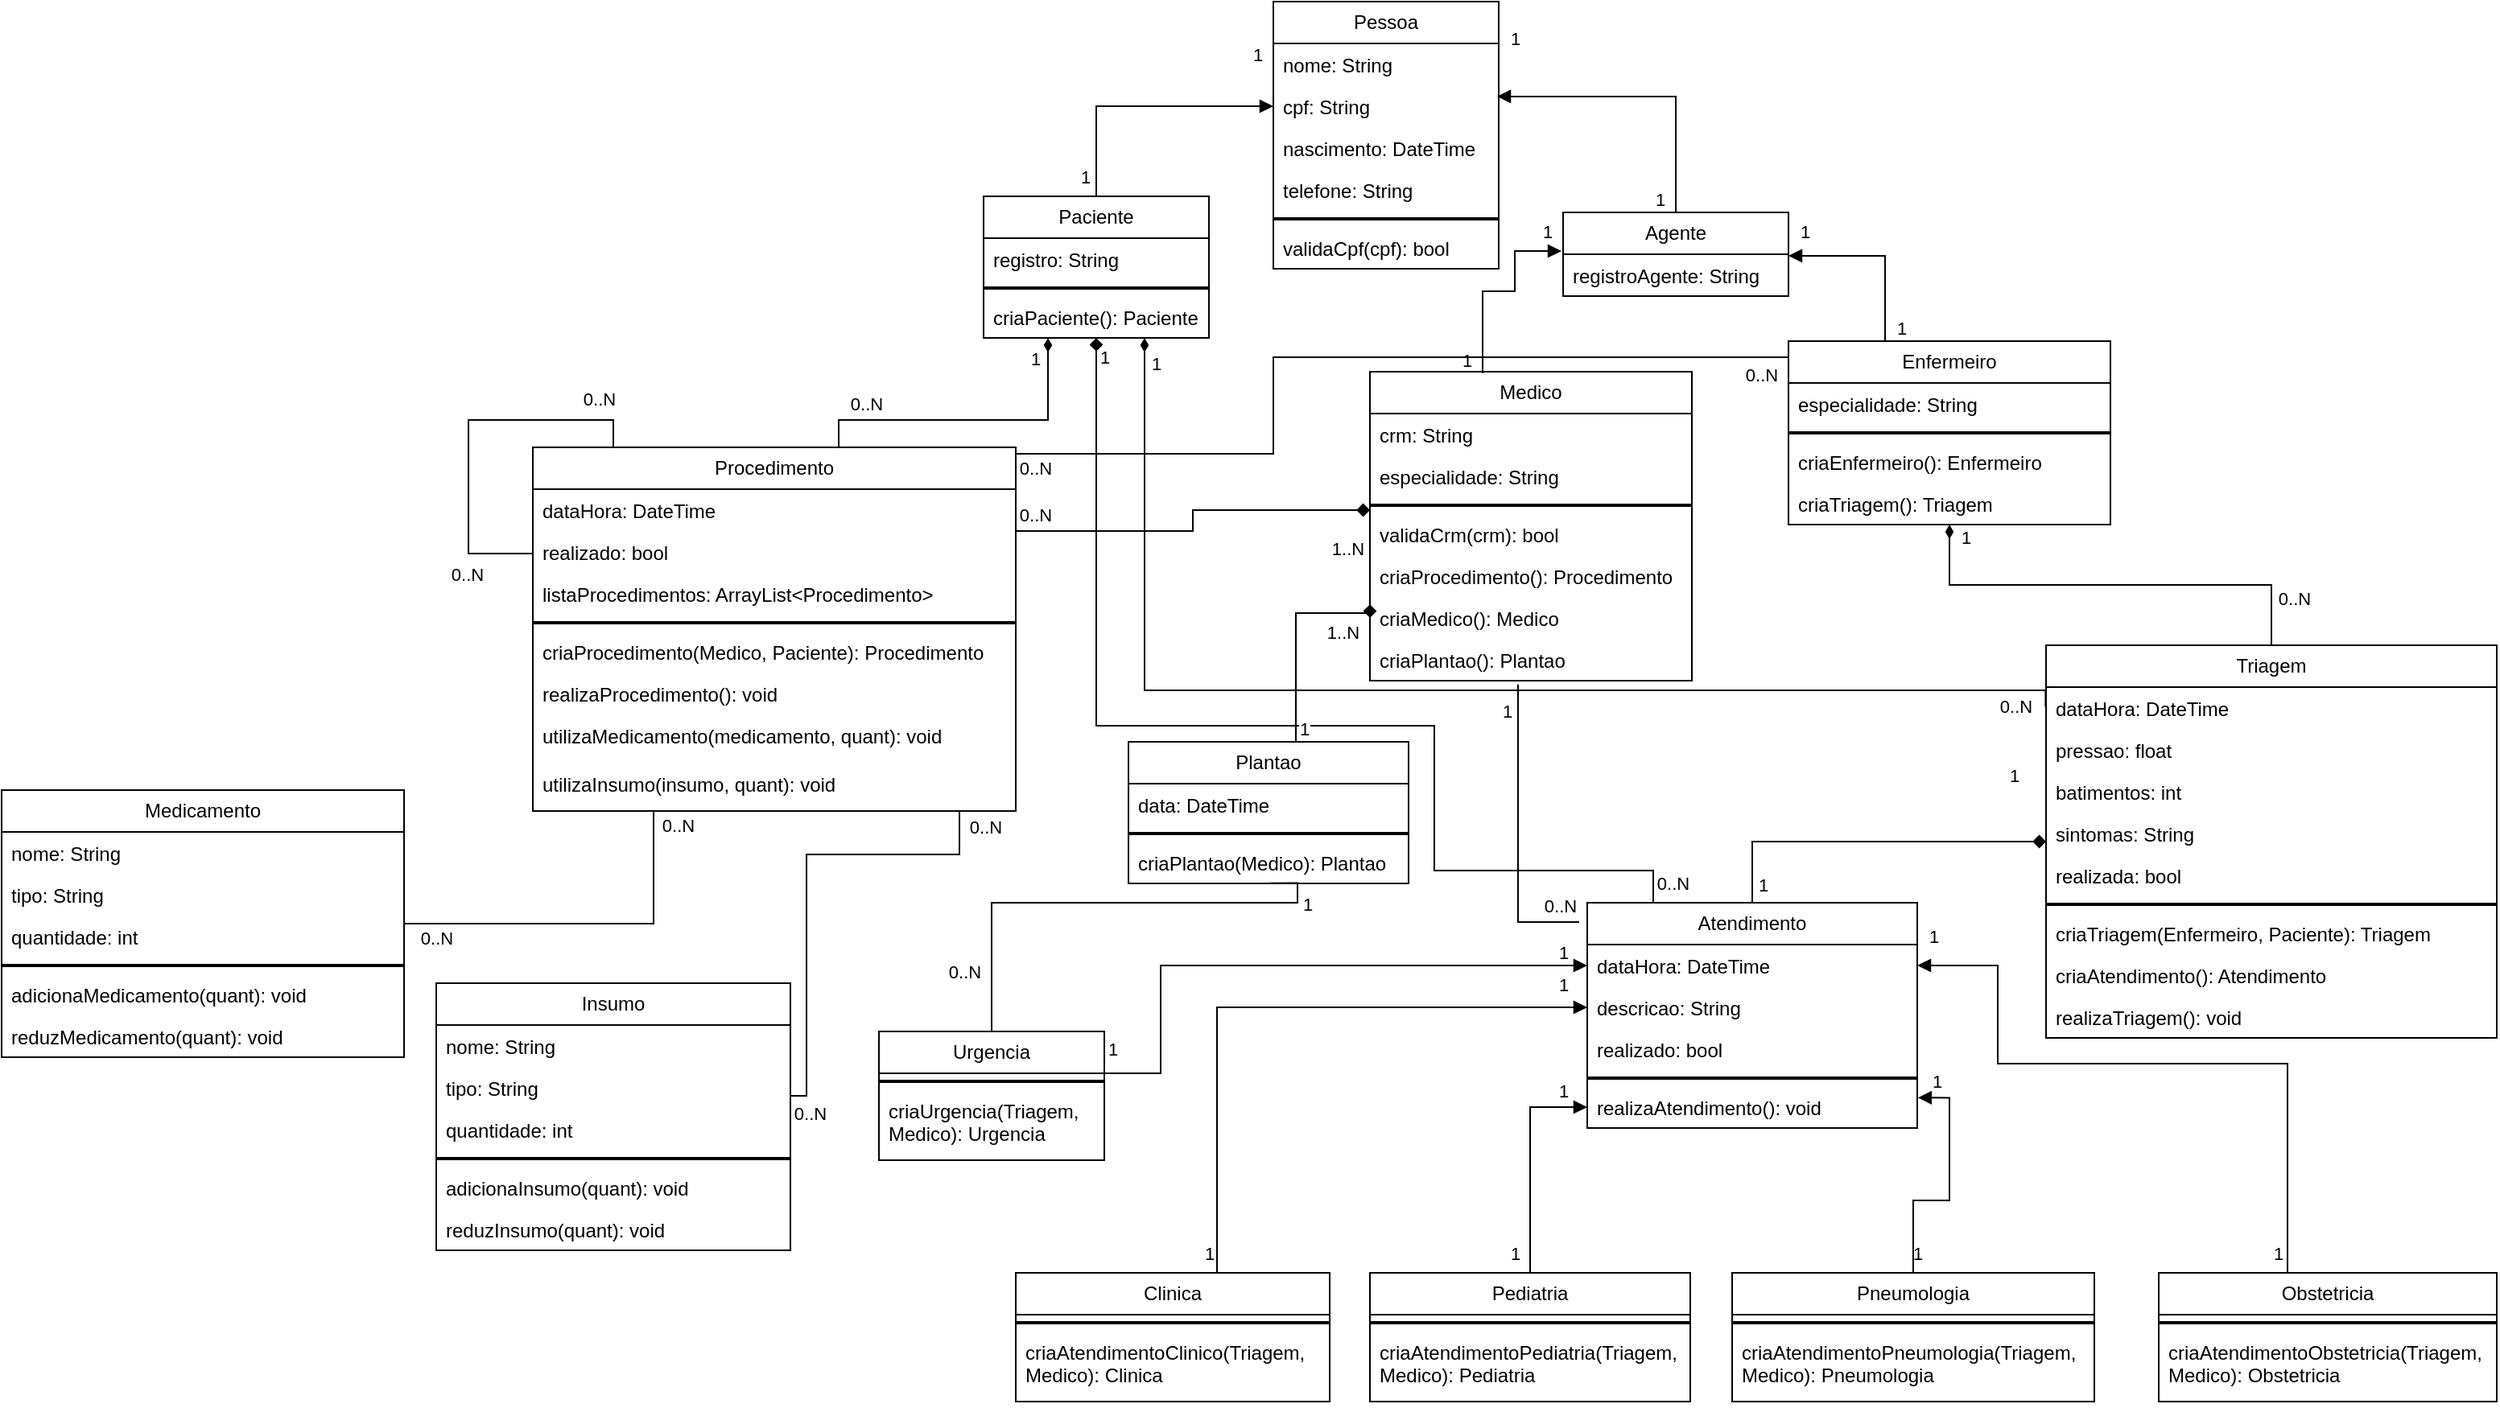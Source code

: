 <mxfile version="22.1.5" type="device">
  <diagram name="Página-1" id="hS_0z1tinAFuB5YAfMIu">
    <mxGraphModel dx="2416" dy="671" grid="1" gridSize="10" guides="1" tooltips="1" connect="1" arrows="1" fold="1" page="1" pageScale="1" pageWidth="1169" pageHeight="827" math="0" shadow="0">
      <root>
        <mxCell id="0" />
        <mxCell id="1" parent="0" />
        <mxCell id="gtrhGKm-1djSP4A0MfIi-1" value="Pessoa" style="swimlane;fontStyle=0;childLayout=stackLayout;horizontal=1;startSize=26;fillColor=none;horizontalStack=0;resizeParent=1;resizeParentMax=0;resizeLast=0;collapsible=1;marginBottom=0;whiteSpace=wrap;html=1;" parent="1" vertex="1">
          <mxGeometry x="330" y="50" width="140" height="166" as="geometry" />
        </mxCell>
        <mxCell id="gtrhGKm-1djSP4A0MfIi-5" value="nome: String" style="text;strokeColor=none;fillColor=none;align=left;verticalAlign=top;spacingLeft=4;spacingRight=4;overflow=hidden;rotatable=0;points=[[0,0.5],[1,0.5]];portConstraint=eastwest;whiteSpace=wrap;html=1;" parent="gtrhGKm-1djSP4A0MfIi-1" vertex="1">
          <mxGeometry y="26" width="140" height="26" as="geometry" />
        </mxCell>
        <mxCell id="gtrhGKm-1djSP4A0MfIi-14" value="cpf: String" style="text;strokeColor=none;fillColor=none;align=left;verticalAlign=top;spacingLeft=4;spacingRight=4;overflow=hidden;rotatable=0;points=[[0,0.5],[1,0.5]];portConstraint=eastwest;whiteSpace=wrap;html=1;" parent="gtrhGKm-1djSP4A0MfIi-1" vertex="1">
          <mxGeometry y="52" width="140" height="26" as="geometry" />
        </mxCell>
        <mxCell id="gtrhGKm-1djSP4A0MfIi-15" value="nascimento: DateTime" style="text;strokeColor=none;fillColor=none;align=left;verticalAlign=top;spacingLeft=4;spacingRight=4;overflow=hidden;rotatable=0;points=[[0,0.5],[1,0.5]];portConstraint=eastwest;whiteSpace=wrap;html=1;" parent="gtrhGKm-1djSP4A0MfIi-1" vertex="1">
          <mxGeometry y="78" width="140" height="26" as="geometry" />
        </mxCell>
        <mxCell id="gtrhGKm-1djSP4A0MfIi-57" value="telefone: String" style="text;strokeColor=none;fillColor=none;align=left;verticalAlign=top;spacingLeft=4;spacingRight=4;overflow=hidden;rotatable=0;points=[[0,0.5],[1,0.5]];portConstraint=eastwest;whiteSpace=wrap;html=1;" parent="gtrhGKm-1djSP4A0MfIi-1" vertex="1">
          <mxGeometry y="104" width="140" height="26" as="geometry" />
        </mxCell>
        <mxCell id="-TfoNTW2sytVweaHi2SF-37" value="" style="line;strokeWidth=2;html=1;" vertex="1" parent="gtrhGKm-1djSP4A0MfIi-1">
          <mxGeometry y="130" width="140" height="10" as="geometry" />
        </mxCell>
        <mxCell id="-TfoNTW2sytVweaHi2SF-29" value="validaCpf(cpf): bool" style="text;strokeColor=none;fillColor=none;align=left;verticalAlign=top;spacingLeft=4;spacingRight=4;overflow=hidden;rotatable=0;points=[[0,0.5],[1,0.5]];portConstraint=eastwest;whiteSpace=wrap;html=1;" vertex="1" parent="gtrhGKm-1djSP4A0MfIi-1">
          <mxGeometry y="140" width="140" height="26" as="geometry" />
        </mxCell>
        <mxCell id="gtrhGKm-1djSP4A0MfIi-16" value="Procedimento" style="swimlane;fontStyle=0;childLayout=stackLayout;horizontal=1;startSize=26;fillColor=none;horizontalStack=0;resizeParent=1;resizeParentMax=0;resizeLast=0;collapsible=1;marginBottom=0;whiteSpace=wrap;html=1;" parent="1" vertex="1">
          <mxGeometry x="-130" y="327" width="300" height="226" as="geometry" />
        </mxCell>
        <mxCell id="gtrhGKm-1djSP4A0MfIi-80" value="dataHora: DateTime" style="text;strokeColor=none;fillColor=none;align=left;verticalAlign=top;spacingLeft=4;spacingRight=4;overflow=hidden;rotatable=0;points=[[0,0.5],[1,0.5]];portConstraint=eastwest;whiteSpace=wrap;html=1;" parent="gtrhGKm-1djSP4A0MfIi-16" vertex="1">
          <mxGeometry y="26" width="300" height="26" as="geometry" />
        </mxCell>
        <mxCell id="gtrhGKm-1djSP4A0MfIi-81" value="realizado: bool" style="text;strokeColor=none;fillColor=none;align=left;verticalAlign=top;spacingLeft=4;spacingRight=4;overflow=hidden;rotatable=0;points=[[0,0.5],[1,0.5]];portConstraint=eastwest;whiteSpace=wrap;html=1;" parent="gtrhGKm-1djSP4A0MfIi-16" vertex="1">
          <mxGeometry y="52" width="300" height="26" as="geometry" />
        </mxCell>
        <mxCell id="-TfoNTW2sytVweaHi2SF-4" value="listaProcedimentos: ArrayList&amp;lt;Procedimento&amp;gt;" style="text;strokeColor=none;fillColor=none;align=left;verticalAlign=top;spacingLeft=4;spacingRight=4;overflow=hidden;rotatable=0;points=[[0,0.5],[1,0.5]];portConstraint=eastwest;whiteSpace=wrap;html=1;" vertex="1" parent="gtrhGKm-1djSP4A0MfIi-16">
          <mxGeometry y="78" width="300" height="26" as="geometry" />
        </mxCell>
        <mxCell id="gtrhGKm-1djSP4A0MfIi-120" value="" style="line;strokeWidth=2;html=1;" parent="gtrhGKm-1djSP4A0MfIi-16" vertex="1">
          <mxGeometry y="104" width="300" height="10" as="geometry" />
        </mxCell>
        <mxCell id="gtrhGKm-1djSP4A0MfIi-121" value="criaProcedimento(Medico, Paciente): Procedimento" style="text;strokeColor=none;fillColor=none;align=left;verticalAlign=top;spacingLeft=4;spacingRight=4;overflow=hidden;rotatable=0;points=[[0,0.5],[1,0.5]];portConstraint=eastwest;whiteSpace=wrap;html=1;" parent="gtrhGKm-1djSP4A0MfIi-16" vertex="1">
          <mxGeometry y="114" width="300" height="26" as="geometry" />
        </mxCell>
        <mxCell id="gtrhGKm-1djSP4A0MfIi-117" value="realizaProcedimento(): void" style="text;strokeColor=none;fillColor=none;align=left;verticalAlign=top;spacingLeft=4;spacingRight=4;overflow=hidden;rotatable=0;points=[[0,0.5],[1,0.5]];portConstraint=eastwest;whiteSpace=wrap;html=1;" parent="gtrhGKm-1djSP4A0MfIi-16" vertex="1">
          <mxGeometry y="140" width="300" height="26" as="geometry" />
        </mxCell>
        <mxCell id="gtrhGKm-1djSP4A0MfIi-128" value="utilizaMedicamento(medicamento, quant): void" style="text;strokeColor=none;fillColor=none;align=left;verticalAlign=top;spacingLeft=4;spacingRight=4;overflow=hidden;rotatable=0;points=[[0,0.5],[1,0.5]];portConstraint=eastwest;whiteSpace=wrap;html=1;" parent="gtrhGKm-1djSP4A0MfIi-16" vertex="1">
          <mxGeometry y="166" width="300" height="30" as="geometry" />
        </mxCell>
        <mxCell id="gtrhGKm-1djSP4A0MfIi-131" value="utilizaInsumo(insumo, quant): void" style="text;strokeColor=none;fillColor=none;align=left;verticalAlign=top;spacingLeft=4;spacingRight=4;overflow=hidden;rotatable=0;points=[[0,0.5],[1,0.5]];portConstraint=eastwest;whiteSpace=wrap;html=1;" parent="gtrhGKm-1djSP4A0MfIi-16" vertex="1">
          <mxGeometry y="196" width="300" height="30" as="geometry" />
        </mxCell>
        <mxCell id="gtrhGKm-1djSP4A0MfIi-38" value="Plantao" style="swimlane;fontStyle=0;childLayout=stackLayout;horizontal=1;startSize=26;fillColor=none;horizontalStack=0;resizeParent=1;resizeParentMax=0;resizeLast=0;collapsible=1;marginBottom=0;whiteSpace=wrap;html=1;" parent="1" vertex="1">
          <mxGeometry x="240" y="510" width="174" height="88" as="geometry" />
        </mxCell>
        <mxCell id="gtrhGKm-1djSP4A0MfIi-40" value="data: DateTime" style="text;strokeColor=none;fillColor=none;align=left;verticalAlign=top;spacingLeft=4;spacingRight=4;overflow=hidden;rotatable=0;points=[[0,0.5],[1,0.5]];portConstraint=eastwest;whiteSpace=wrap;html=1;" parent="gtrhGKm-1djSP4A0MfIi-38" vertex="1">
          <mxGeometry y="26" width="174" height="26" as="geometry" />
        </mxCell>
        <mxCell id="gtrhGKm-1djSP4A0MfIi-101" value="" style="line;strokeWidth=2;html=1;" parent="gtrhGKm-1djSP4A0MfIi-38" vertex="1">
          <mxGeometry y="52" width="174" height="10" as="geometry" />
        </mxCell>
        <mxCell id="gtrhGKm-1djSP4A0MfIi-102" value="criaPlantao(Medico): Plantao" style="text;strokeColor=none;fillColor=none;align=left;verticalAlign=top;spacingLeft=4;spacingRight=4;overflow=hidden;rotatable=0;points=[[0,0.5],[1,0.5]];portConstraint=eastwest;whiteSpace=wrap;html=1;" parent="gtrhGKm-1djSP4A0MfIi-38" vertex="1">
          <mxGeometry y="62" width="174" height="26" as="geometry" />
        </mxCell>
        <mxCell id="gtrhGKm-1djSP4A0MfIi-53" style="edgeStyle=orthogonalEdgeStyle;rounded=0;orthogonalLoop=1;jettySize=auto;html=1;entryX=0.25;entryY=1;entryDx=0;entryDy=0;endArrow=none;endFill=0;" parent="1" source="gtrhGKm-1djSP4A0MfIi-20" target="gtrhGKm-1djSP4A0MfIi-16" edge="1">
          <mxGeometry relative="1" as="geometry" />
        </mxCell>
        <mxCell id="gtrhGKm-1djSP4A0MfIi-20" value="Medicamento" style="swimlane;fontStyle=0;childLayout=stackLayout;horizontal=1;startSize=26;fillColor=none;horizontalStack=0;resizeParent=1;resizeParentMax=0;resizeLast=0;collapsible=1;marginBottom=0;whiteSpace=wrap;html=1;" parent="1" vertex="1">
          <mxGeometry x="-460" y="540" width="250" height="166" as="geometry" />
        </mxCell>
        <mxCell id="gtrhGKm-1djSP4A0MfIi-64" value="nome: String" style="text;strokeColor=none;fillColor=none;align=left;verticalAlign=top;spacingLeft=4;spacingRight=4;overflow=hidden;rotatable=0;points=[[0,0.5],[1,0.5]];portConstraint=eastwest;whiteSpace=wrap;html=1;" parent="gtrhGKm-1djSP4A0MfIi-20" vertex="1">
          <mxGeometry y="26" width="250" height="26" as="geometry" />
        </mxCell>
        <mxCell id="gtrhGKm-1djSP4A0MfIi-142" value="tipo: String" style="text;strokeColor=none;fillColor=none;align=left;verticalAlign=top;spacingLeft=4;spacingRight=4;overflow=hidden;rotatable=0;points=[[0,0.5],[1,0.5]];portConstraint=eastwest;whiteSpace=wrap;html=1;" parent="gtrhGKm-1djSP4A0MfIi-20" vertex="1">
          <mxGeometry y="52" width="250" height="26" as="geometry" />
        </mxCell>
        <mxCell id="gtrhGKm-1djSP4A0MfIi-94" value="quantidade: int" style="text;strokeColor=none;fillColor=none;align=left;verticalAlign=top;spacingLeft=4;spacingRight=4;overflow=hidden;rotatable=0;points=[[0,0.5],[1,0.5]];portConstraint=eastwest;whiteSpace=wrap;html=1;" parent="gtrhGKm-1djSP4A0MfIi-20" vertex="1">
          <mxGeometry y="78" width="250" height="26" as="geometry" />
        </mxCell>
        <mxCell id="gtrhGKm-1djSP4A0MfIi-114" value="" style="line;strokeWidth=2;html=1;" parent="gtrhGKm-1djSP4A0MfIi-20" vertex="1">
          <mxGeometry y="104" width="250" height="10" as="geometry" />
        </mxCell>
        <mxCell id="gtrhGKm-1djSP4A0MfIi-110" value="adicionaMedicamento(quant): void" style="text;strokeColor=none;fillColor=none;align=left;verticalAlign=top;spacingLeft=4;spacingRight=4;overflow=hidden;rotatable=0;points=[[0,0.5],[1,0.5]];portConstraint=eastwest;whiteSpace=wrap;html=1;" parent="gtrhGKm-1djSP4A0MfIi-20" vertex="1">
          <mxGeometry y="114" width="250" height="26" as="geometry" />
        </mxCell>
        <mxCell id="gtrhGKm-1djSP4A0MfIi-111" value="reduzMedicamento(quant): void" style="text;strokeColor=none;fillColor=none;align=left;verticalAlign=top;spacingLeft=4;spacingRight=4;overflow=hidden;rotatable=0;points=[[0,0.5],[1,0.5]];portConstraint=eastwest;whiteSpace=wrap;html=1;" parent="gtrhGKm-1djSP4A0MfIi-20" vertex="1">
          <mxGeometry y="140" width="250" height="26" as="geometry" />
        </mxCell>
        <mxCell id="gtrhGKm-1djSP4A0MfIi-48" style="edgeStyle=orthogonalEdgeStyle;rounded=0;orthogonalLoop=1;jettySize=auto;html=1;entryX=0.75;entryY=1;entryDx=0;entryDy=0;endArrow=none;endFill=0;" parent="1" source="gtrhGKm-1djSP4A0MfIi-21" target="gtrhGKm-1djSP4A0MfIi-16" edge="1">
          <mxGeometry relative="1" as="geometry">
            <Array as="points">
              <mxPoint x="40" y="730" />
              <mxPoint x="40" y="580" />
              <mxPoint x="135" y="580" />
            </Array>
          </mxGeometry>
        </mxCell>
        <mxCell id="gtrhGKm-1djSP4A0MfIi-21" value="Insumo" style="swimlane;fontStyle=0;childLayout=stackLayout;horizontal=1;startSize=26;fillColor=none;horizontalStack=0;resizeParent=1;resizeParentMax=0;resizeLast=0;collapsible=1;marginBottom=0;whiteSpace=wrap;html=1;" parent="1" vertex="1">
          <mxGeometry x="-190" y="660" width="220" height="166" as="geometry" />
        </mxCell>
        <mxCell id="gtrhGKm-1djSP4A0MfIi-65" value="nome: String" style="text;strokeColor=none;fillColor=none;align=left;verticalAlign=top;spacingLeft=4;spacingRight=4;overflow=hidden;rotatable=0;points=[[0,0.5],[1,0.5]];portConstraint=eastwest;whiteSpace=wrap;html=1;" parent="gtrhGKm-1djSP4A0MfIi-21" vertex="1">
          <mxGeometry y="26" width="220" height="26" as="geometry" />
        </mxCell>
        <mxCell id="gtrhGKm-1djSP4A0MfIi-143" value="tipo: String" style="text;strokeColor=none;fillColor=none;align=left;verticalAlign=top;spacingLeft=4;spacingRight=4;overflow=hidden;rotatable=0;points=[[0,0.5],[1,0.5]];portConstraint=eastwest;whiteSpace=wrap;html=1;" parent="gtrhGKm-1djSP4A0MfIi-21" vertex="1">
          <mxGeometry y="52" width="220" height="26" as="geometry" />
        </mxCell>
        <mxCell id="gtrhGKm-1djSP4A0MfIi-95" value="quantidade: int" style="text;strokeColor=none;fillColor=none;align=left;verticalAlign=top;spacingLeft=4;spacingRight=4;overflow=hidden;rotatable=0;points=[[0,0.5],[1,0.5]];portConstraint=eastwest;whiteSpace=wrap;html=1;" parent="gtrhGKm-1djSP4A0MfIi-21" vertex="1">
          <mxGeometry y="78" width="220" height="26" as="geometry" />
        </mxCell>
        <mxCell id="gtrhGKm-1djSP4A0MfIi-115" value="" style="line;strokeWidth=2;html=1;" parent="gtrhGKm-1djSP4A0MfIi-21" vertex="1">
          <mxGeometry y="104" width="220" height="10" as="geometry" />
        </mxCell>
        <mxCell id="gtrhGKm-1djSP4A0MfIi-112" value="adicionaInsumo(quant): void" style="text;strokeColor=none;fillColor=none;align=left;verticalAlign=top;spacingLeft=4;spacingRight=4;overflow=hidden;rotatable=0;points=[[0,0.5],[1,0.5]];portConstraint=eastwest;whiteSpace=wrap;html=1;" parent="gtrhGKm-1djSP4A0MfIi-21" vertex="1">
          <mxGeometry y="114" width="220" height="26" as="geometry" />
        </mxCell>
        <mxCell id="gtrhGKm-1djSP4A0MfIi-113" value="reduzInsumo(quant): void" style="text;strokeColor=none;fillColor=none;align=left;verticalAlign=top;spacingLeft=4;spacingRight=4;overflow=hidden;rotatable=0;points=[[0,0.5],[1,0.5]];portConstraint=eastwest;whiteSpace=wrap;html=1;" parent="gtrhGKm-1djSP4A0MfIi-21" vertex="1">
          <mxGeometry y="140" width="220" height="26" as="geometry" />
        </mxCell>
        <mxCell id="gtrhGKm-1djSP4A0MfIi-49" style="edgeStyle=orthogonalEdgeStyle;rounded=0;orthogonalLoop=1;jettySize=auto;html=1;entryX=0;entryY=0.5;entryDx=0;entryDy=0;endArrow=block;endFill=1;" parent="1" source="gtrhGKm-1djSP4A0MfIi-36" target="gtrhGKm-1djSP4A0MfIi-55" edge="1">
          <mxGeometry relative="1" as="geometry">
            <Array as="points">
              <mxPoint x="260" y="716" />
              <mxPoint x="260" y="649" />
            </Array>
          </mxGeometry>
        </mxCell>
        <mxCell id="gtrhGKm-1djSP4A0MfIi-36" value="Urgencia" style="swimlane;fontStyle=0;childLayout=stackLayout;horizontal=1;startSize=26;fillColor=none;horizontalStack=0;resizeParent=1;resizeParentMax=0;resizeLast=0;collapsible=1;marginBottom=0;whiteSpace=wrap;html=1;" parent="1" vertex="1">
          <mxGeometry x="85" y="690" width="140" height="80" as="geometry" />
        </mxCell>
        <mxCell id="-TfoNTW2sytVweaHi2SF-34" value="" style="line;strokeWidth=2;html=1;" vertex="1" parent="gtrhGKm-1djSP4A0MfIi-36">
          <mxGeometry y="26" width="140" height="10" as="geometry" />
        </mxCell>
        <mxCell id="gtrhGKm-1djSP4A0MfIi-109" value="criaUrgencia(Triagem, Medico): Urgencia" style="text;strokeColor=none;fillColor=none;align=left;verticalAlign=top;spacingLeft=4;spacingRight=4;overflow=hidden;rotatable=0;points=[[0,0.5],[1,0.5]];portConstraint=eastwest;whiteSpace=wrap;html=1;" parent="gtrhGKm-1djSP4A0MfIi-36" vertex="1">
          <mxGeometry y="36" width="140" height="44" as="geometry" />
        </mxCell>
        <mxCell id="gtrhGKm-1djSP4A0MfIi-37" style="edgeStyle=orthogonalEdgeStyle;rounded=0;orthogonalLoop=1;jettySize=auto;html=1;entryX=0.5;entryY=0;entryDx=0;entryDy=0;endArrow=none;endFill=0;startArrow=diamond;startFill=1;" parent="1" source="gtrhGKm-1djSP4A0MfIi-22" target="gtrhGKm-1djSP4A0MfIi-23" edge="1">
          <mxGeometry relative="1" as="geometry" />
        </mxCell>
        <mxCell id="gtrhGKm-1djSP4A0MfIi-22" value="Triagem" style="swimlane;fontStyle=0;childLayout=stackLayout;horizontal=1;startSize=26;fillColor=none;horizontalStack=0;resizeParent=1;resizeParentMax=0;resizeLast=0;collapsible=1;marginBottom=0;whiteSpace=wrap;html=1;" parent="1" vertex="1">
          <mxGeometry x="810" y="450" width="280" height="244" as="geometry" />
        </mxCell>
        <mxCell id="gtrhGKm-1djSP4A0MfIi-83" value="dataHora: DateTime" style="text;strokeColor=none;fillColor=none;align=left;verticalAlign=top;spacingLeft=4;spacingRight=4;overflow=hidden;rotatable=0;points=[[0,0.5],[1,0.5]];portConstraint=eastwest;whiteSpace=wrap;html=1;" parent="gtrhGKm-1djSP4A0MfIi-22" vertex="1">
          <mxGeometry y="26" width="280" height="26" as="geometry" />
        </mxCell>
        <mxCell id="-TfoNTW2sytVweaHi2SF-5" value="pressao: float" style="text;strokeColor=none;fillColor=none;align=left;verticalAlign=top;spacingLeft=4;spacingRight=4;overflow=hidden;rotatable=0;points=[[0,0.5],[1,0.5]];portConstraint=eastwest;whiteSpace=wrap;html=1;" vertex="1" parent="gtrhGKm-1djSP4A0MfIi-22">
          <mxGeometry y="52" width="280" height="26" as="geometry" />
        </mxCell>
        <mxCell id="-TfoNTW2sytVweaHi2SF-6" value="batimentos: int" style="text;strokeColor=none;fillColor=none;align=left;verticalAlign=top;spacingLeft=4;spacingRight=4;overflow=hidden;rotatable=0;points=[[0,0.5],[1,0.5]];portConstraint=eastwest;whiteSpace=wrap;html=1;" vertex="1" parent="gtrhGKm-1djSP4A0MfIi-22">
          <mxGeometry y="78" width="280" height="26" as="geometry" />
        </mxCell>
        <mxCell id="-TfoNTW2sytVweaHi2SF-7" value="sintomas: String" style="text;strokeColor=none;fillColor=none;align=left;verticalAlign=top;spacingLeft=4;spacingRight=4;overflow=hidden;rotatable=0;points=[[0,0.5],[1,0.5]];portConstraint=eastwest;whiteSpace=wrap;html=1;" vertex="1" parent="gtrhGKm-1djSP4A0MfIi-22">
          <mxGeometry y="104" width="280" height="26" as="geometry" />
        </mxCell>
        <mxCell id="-TfoNTW2sytVweaHi2SF-30" value="realizada: bool" style="text;strokeColor=none;fillColor=none;align=left;verticalAlign=top;spacingLeft=4;spacingRight=4;overflow=hidden;rotatable=0;points=[[0,0.5],[1,0.5]];portConstraint=eastwest;whiteSpace=wrap;html=1;" vertex="1" parent="gtrhGKm-1djSP4A0MfIi-22">
          <mxGeometry y="130" width="280" height="26" as="geometry" />
        </mxCell>
        <mxCell id="gtrhGKm-1djSP4A0MfIi-90" value="" style="line;strokeWidth=2;html=1;" parent="gtrhGKm-1djSP4A0MfIi-22" vertex="1">
          <mxGeometry y="156" width="280" height="10" as="geometry" />
        </mxCell>
        <mxCell id="gtrhGKm-1djSP4A0MfIi-87" value="criaTriagem(Enfermeiro, Paciente): Triagem" style="text;strokeColor=none;fillColor=none;align=left;verticalAlign=top;spacingLeft=4;spacingRight=4;overflow=hidden;rotatable=0;points=[[0,0.5],[1,0.5]];portConstraint=eastwest;whiteSpace=wrap;html=1;" parent="gtrhGKm-1djSP4A0MfIi-22" vertex="1">
          <mxGeometry y="166" width="280" height="26" as="geometry" />
        </mxCell>
        <mxCell id="gtrhGKm-1djSP4A0MfIi-104" value="criaAtendimento(): Atendimento" style="text;strokeColor=none;fillColor=none;align=left;verticalAlign=top;spacingLeft=4;spacingRight=4;overflow=hidden;rotatable=0;points=[[0,0.5],[1,0.5]];portConstraint=eastwest;whiteSpace=wrap;html=1;" parent="gtrhGKm-1djSP4A0MfIi-22" vertex="1">
          <mxGeometry y="192" width="280" height="26" as="geometry" />
        </mxCell>
        <mxCell id="-TfoNTW2sytVweaHi2SF-31" value="realizaTriagem(): void" style="text;strokeColor=none;fillColor=none;align=left;verticalAlign=top;spacingLeft=4;spacingRight=4;overflow=hidden;rotatable=0;points=[[0,0.5],[1,0.5]];portConstraint=eastwest;whiteSpace=wrap;html=1;" vertex="1" parent="gtrhGKm-1djSP4A0MfIi-22">
          <mxGeometry y="218" width="280" height="26" as="geometry" />
        </mxCell>
        <mxCell id="gtrhGKm-1djSP4A0MfIi-23" value="Atendimento" style="swimlane;fontStyle=0;childLayout=stackLayout;horizontal=1;startSize=26;fillColor=none;horizontalStack=0;resizeParent=1;resizeParentMax=0;resizeLast=0;collapsible=1;marginBottom=0;whiteSpace=wrap;html=1;" parent="1" vertex="1">
          <mxGeometry x="525" y="610" width="205" height="140" as="geometry" />
        </mxCell>
        <mxCell id="gtrhGKm-1djSP4A0MfIi-55" value="dataHora: DateTime" style="text;strokeColor=none;fillColor=none;align=left;verticalAlign=top;spacingLeft=4;spacingRight=4;overflow=hidden;rotatable=0;points=[[0,0.5],[1,0.5]];portConstraint=eastwest;whiteSpace=wrap;html=1;" parent="gtrhGKm-1djSP4A0MfIi-23" vertex="1">
          <mxGeometry y="26" width="205" height="26" as="geometry" />
        </mxCell>
        <mxCell id="gtrhGKm-1djSP4A0MfIi-133" value="descricao: String" style="text;strokeColor=none;fillColor=none;align=left;verticalAlign=top;spacingLeft=4;spacingRight=4;overflow=hidden;rotatable=0;points=[[0,0.5],[1,0.5]];portConstraint=eastwest;whiteSpace=wrap;html=1;" parent="gtrhGKm-1djSP4A0MfIi-23" vertex="1">
          <mxGeometry y="52" width="205" height="26" as="geometry" />
        </mxCell>
        <mxCell id="gtrhGKm-1djSP4A0MfIi-137" value="realizado: bool" style="text;strokeColor=none;fillColor=none;align=left;verticalAlign=top;spacingLeft=4;spacingRight=4;overflow=hidden;rotatable=0;points=[[0,0.5],[1,0.5]];portConstraint=eastwest;whiteSpace=wrap;html=1;" parent="gtrhGKm-1djSP4A0MfIi-23" vertex="1">
          <mxGeometry y="78" width="205" height="26" as="geometry" />
        </mxCell>
        <mxCell id="gtrhGKm-1djSP4A0MfIi-139" value="" style="line;strokeWidth=2;html=1;" parent="gtrhGKm-1djSP4A0MfIi-23" vertex="1">
          <mxGeometry y="104" width="205" height="10" as="geometry" />
        </mxCell>
        <mxCell id="gtrhGKm-1djSP4A0MfIi-138" value="realizaAtendimento(): void" style="text;strokeColor=none;fillColor=none;align=left;verticalAlign=top;spacingLeft=4;spacingRight=4;overflow=hidden;rotatable=0;points=[[0,0.5],[1,0.5]];portConstraint=eastwest;whiteSpace=wrap;html=1;" parent="gtrhGKm-1djSP4A0MfIi-23" vertex="1">
          <mxGeometry y="114" width="205" height="26" as="geometry" />
        </mxCell>
        <mxCell id="gtrhGKm-1djSP4A0MfIi-28" style="edgeStyle=orthogonalEdgeStyle;rounded=0;orthogonalLoop=1;jettySize=auto;html=1;endArrow=block;endFill=1;entryX=0;entryY=0.5;entryDx=0;entryDy=0;" parent="1" source="gtrhGKm-1djSP4A0MfIi-24" target="gtrhGKm-1djSP4A0MfIi-133" edge="1">
          <mxGeometry relative="1" as="geometry">
            <mxPoint x="470" y="680" as="targetPoint" />
            <Array as="points">
              <mxPoint x="295" y="675" />
            </Array>
          </mxGeometry>
        </mxCell>
        <mxCell id="gtrhGKm-1djSP4A0MfIi-24" value="Clinica" style="swimlane;fontStyle=0;childLayout=stackLayout;horizontal=1;startSize=26;fillColor=none;horizontalStack=0;resizeParent=1;resizeParentMax=0;resizeLast=0;collapsible=1;marginBottom=0;whiteSpace=wrap;html=1;" parent="1" vertex="1">
          <mxGeometry x="170" y="840" width="195" height="80" as="geometry" />
        </mxCell>
        <mxCell id="-TfoNTW2sytVweaHi2SF-32" value="" style="line;strokeWidth=2;html=1;" vertex="1" parent="gtrhGKm-1djSP4A0MfIi-24">
          <mxGeometry y="26" width="195" height="10" as="geometry" />
        </mxCell>
        <mxCell id="gtrhGKm-1djSP4A0MfIi-105" value="criaAtendimentoClinico(Triagem, Medico): Clinica" style="text;strokeColor=none;fillColor=none;align=left;verticalAlign=top;spacingLeft=4;spacingRight=4;overflow=hidden;rotatable=0;points=[[0,0.5],[1,0.5]];portConstraint=eastwest;whiteSpace=wrap;html=1;" parent="gtrhGKm-1djSP4A0MfIi-24" vertex="1">
          <mxGeometry y="36" width="195" height="44" as="geometry" />
        </mxCell>
        <mxCell id="gtrhGKm-1djSP4A0MfIi-140" style="edgeStyle=orthogonalEdgeStyle;rounded=0;orthogonalLoop=1;jettySize=auto;html=1;endArrow=block;endFill=1;" parent="1" source="gtrhGKm-1djSP4A0MfIi-25" target="gtrhGKm-1djSP4A0MfIi-138" edge="1">
          <mxGeometry relative="1" as="geometry" />
        </mxCell>
        <mxCell id="gtrhGKm-1djSP4A0MfIi-25" value="Pediatria" style="swimlane;fontStyle=0;childLayout=stackLayout;horizontal=1;startSize=26;fillColor=none;horizontalStack=0;resizeParent=1;resizeParentMax=0;resizeLast=0;collapsible=1;marginBottom=0;whiteSpace=wrap;html=1;" parent="1" vertex="1">
          <mxGeometry x="390" y="840" width="199" height="80" as="geometry" />
        </mxCell>
        <mxCell id="-TfoNTW2sytVweaHi2SF-33" value="" style="line;strokeWidth=2;html=1;" vertex="1" parent="gtrhGKm-1djSP4A0MfIi-25">
          <mxGeometry y="26" width="199" height="10" as="geometry" />
        </mxCell>
        <mxCell id="gtrhGKm-1djSP4A0MfIi-106" value="criaAtendimentoPediatria(Triagem, Medico): Pediatria" style="text;strokeColor=none;fillColor=none;align=left;verticalAlign=top;spacingLeft=4;spacingRight=4;overflow=hidden;rotatable=0;points=[[0,0.5],[1,0.5]];portConstraint=eastwest;whiteSpace=wrap;html=1;" parent="gtrhGKm-1djSP4A0MfIi-25" vertex="1">
          <mxGeometry y="36" width="199" height="44" as="geometry" />
        </mxCell>
        <mxCell id="gtrhGKm-1djSP4A0MfIi-26" value="Pneumologia" style="swimlane;fontStyle=0;childLayout=stackLayout;horizontal=1;startSize=26;fillColor=none;horizontalStack=0;resizeParent=1;resizeParentMax=0;resizeLast=0;collapsible=1;marginBottom=0;whiteSpace=wrap;html=1;" parent="1" vertex="1">
          <mxGeometry x="615" y="840" width="225" height="80" as="geometry" />
        </mxCell>
        <mxCell id="-TfoNTW2sytVweaHi2SF-35" value="" style="line;strokeWidth=2;html=1;" vertex="1" parent="gtrhGKm-1djSP4A0MfIi-26">
          <mxGeometry y="26" width="225" height="10" as="geometry" />
        </mxCell>
        <mxCell id="gtrhGKm-1djSP4A0MfIi-107" value="criaAtendimentoPneumologia(Triagem, Medico): Pneumologia" style="text;strokeColor=none;fillColor=none;align=left;verticalAlign=top;spacingLeft=4;spacingRight=4;overflow=hidden;rotatable=0;points=[[0,0.5],[1,0.5]];portConstraint=eastwest;whiteSpace=wrap;html=1;" parent="gtrhGKm-1djSP4A0MfIi-26" vertex="1">
          <mxGeometry y="36" width="225" height="44" as="geometry" />
        </mxCell>
        <mxCell id="gtrhGKm-1djSP4A0MfIi-31" style="edgeStyle=orthogonalEdgeStyle;rounded=0;orthogonalLoop=1;jettySize=auto;html=1;endArrow=block;endFill=1;entryX=1;entryY=0.5;entryDx=0;entryDy=0;" parent="1" source="gtrhGKm-1djSP4A0MfIi-27" target="gtrhGKm-1djSP4A0MfIi-55" edge="1">
          <mxGeometry relative="1" as="geometry">
            <mxPoint x="720" y="660" as="targetPoint" />
            <Array as="points">
              <mxPoint x="960" y="710" />
              <mxPoint x="780" y="710" />
              <mxPoint x="780" y="649" />
            </Array>
          </mxGeometry>
        </mxCell>
        <mxCell id="-TfoNTW2sytVweaHi2SF-16" value="1" style="edgeLabel;html=1;align=center;verticalAlign=middle;resizable=0;points=[];" vertex="1" connectable="0" parent="gtrhGKm-1djSP4A0MfIi-31">
          <mxGeometry x="-0.941" y="1" relative="1" as="geometry">
            <mxPoint x="-5" as="offset" />
          </mxGeometry>
        </mxCell>
        <mxCell id="-TfoNTW2sytVweaHi2SF-25" value="1" style="edgeLabel;html=1;align=center;verticalAlign=middle;resizable=0;points=[];" vertex="1" connectable="0" parent="gtrhGKm-1djSP4A0MfIi-31">
          <mxGeometry x="-0.941" y="1" relative="1" as="geometry">
            <mxPoint x="-217" y="-107" as="offset" />
          </mxGeometry>
        </mxCell>
        <mxCell id="-TfoNTW2sytVweaHi2SF-17" value="1" style="edgeLabel;html=1;align=center;verticalAlign=middle;resizable=0;points=[];" vertex="1" connectable="0" parent="gtrhGKm-1djSP4A0MfIi-31">
          <mxGeometry x="-0.941" y="1" relative="1" as="geometry">
            <mxPoint x="-229" as="offset" />
          </mxGeometry>
        </mxCell>
        <mxCell id="-TfoNTW2sytVweaHi2SF-19" value="1" style="edgeLabel;html=1;align=center;verticalAlign=middle;resizable=0;points=[];" vertex="1" connectable="0" parent="gtrhGKm-1djSP4A0MfIi-31">
          <mxGeometry x="-0.941" y="1" relative="1" as="geometry">
            <mxPoint x="-479" as="offset" />
          </mxGeometry>
        </mxCell>
        <mxCell id="-TfoNTW2sytVweaHi2SF-20" value="1" style="edgeLabel;html=1;align=center;verticalAlign=middle;resizable=0;points=[];" vertex="1" connectable="0" parent="gtrhGKm-1djSP4A0MfIi-31">
          <mxGeometry x="-0.941" y="1" relative="1" as="geometry">
            <mxPoint x="-449" y="-101" as="offset" />
          </mxGeometry>
        </mxCell>
        <mxCell id="-TfoNTW2sytVweaHi2SF-21" value="1" style="edgeLabel;html=1;align=center;verticalAlign=middle;resizable=0;points=[];" vertex="1" connectable="0" parent="gtrhGKm-1djSP4A0MfIi-31">
          <mxGeometry x="-0.941" y="1" relative="1" as="geometry">
            <mxPoint x="-669" as="offset" />
          </mxGeometry>
        </mxCell>
        <mxCell id="-TfoNTW2sytVweaHi2SF-22" value="1" style="edgeLabel;html=1;align=center;verticalAlign=middle;resizable=0;points=[];" vertex="1" connectable="0" parent="gtrhGKm-1djSP4A0MfIi-31">
          <mxGeometry x="-0.941" y="1" relative="1" as="geometry">
            <mxPoint x="-449" y="-167" as="offset" />
          </mxGeometry>
        </mxCell>
        <mxCell id="-TfoNTW2sytVweaHi2SF-23" value="1" style="edgeLabel;html=1;align=center;verticalAlign=middle;resizable=0;points=[];" vertex="1" connectable="0" parent="gtrhGKm-1djSP4A0MfIi-31">
          <mxGeometry x="-0.941" y="1" relative="1" as="geometry">
            <mxPoint x="-449" y="-187" as="offset" />
          </mxGeometry>
        </mxCell>
        <mxCell id="-TfoNTW2sytVweaHi2SF-24" value="1" style="edgeLabel;html=1;align=center;verticalAlign=middle;resizable=0;points=[];" vertex="1" connectable="0" parent="gtrhGKm-1djSP4A0MfIi-31">
          <mxGeometry x="-0.941" y="1" relative="1" as="geometry">
            <mxPoint x="-729" y="-127" as="offset" />
          </mxGeometry>
        </mxCell>
        <mxCell id="-TfoNTW2sytVweaHi2SF-18" value="1" style="edgeLabel;html=1;align=center;verticalAlign=middle;resizable=0;points=[];" vertex="1" connectable="0" parent="gtrhGKm-1djSP4A0MfIi-31">
          <mxGeometry x="-0.941" y="1" relative="1" as="geometry">
            <mxPoint x="-219" y="-197" as="offset" />
          </mxGeometry>
        </mxCell>
        <mxCell id="-TfoNTW2sytVweaHi2SF-26" value="1" style="edgeLabel;html=1;align=center;verticalAlign=middle;resizable=0;points=[];" vertex="1" connectable="0" parent="gtrhGKm-1djSP4A0MfIi-31">
          <mxGeometry x="-0.941" y="1" relative="1" as="geometry">
            <mxPoint x="-325" y="-229" as="offset" />
          </mxGeometry>
        </mxCell>
        <mxCell id="-TfoNTW2sytVweaHi2SF-27" value="1" style="edgeLabel;html=1;align=center;verticalAlign=middle;resizable=0;points=[];" vertex="1" connectable="0" parent="gtrhGKm-1djSP4A0MfIi-31">
          <mxGeometry x="-0.941" y="1" relative="1" as="geometry">
            <mxPoint x="-169" y="-297" as="offset" />
          </mxGeometry>
        </mxCell>
        <mxCell id="gtrhGKm-1djSP4A0MfIi-27" value="Obstetricia" style="swimlane;fontStyle=0;childLayout=stackLayout;horizontal=1;startSize=26;fillColor=none;horizontalStack=0;resizeParent=1;resizeParentMax=0;resizeLast=0;collapsible=1;marginBottom=0;whiteSpace=wrap;html=1;" parent="1" vertex="1">
          <mxGeometry x="880" y="840" width="210" height="80" as="geometry" />
        </mxCell>
        <mxCell id="-TfoNTW2sytVweaHi2SF-36" value="" style="line;strokeWidth=2;html=1;" vertex="1" parent="gtrhGKm-1djSP4A0MfIi-27">
          <mxGeometry y="26" width="210" height="10" as="geometry" />
        </mxCell>
        <mxCell id="gtrhGKm-1djSP4A0MfIi-108" value="criaAtendimentoObstetricia(Triagem, Medico): Obstetricia" style="text;strokeColor=none;fillColor=none;align=left;verticalAlign=top;spacingLeft=4;spacingRight=4;overflow=hidden;rotatable=0;points=[[0,0.5],[1,0.5]];portConstraint=eastwest;whiteSpace=wrap;html=1;" parent="gtrhGKm-1djSP4A0MfIi-27" vertex="1">
          <mxGeometry y="36" width="210" height="44" as="geometry" />
        </mxCell>
        <mxCell id="gtrhGKm-1djSP4A0MfIi-35" style="edgeStyle=orthogonalEdgeStyle;rounded=0;orthogonalLoop=1;jettySize=auto;html=1;entryX=0;entryY=0.5;entryDx=0;entryDy=0;endArrow=block;endFill=1;" parent="1" source="gtrhGKm-1djSP4A0MfIi-6" target="gtrhGKm-1djSP4A0MfIi-14" edge="1">
          <mxGeometry relative="1" as="geometry" />
        </mxCell>
        <mxCell id="-TfoNTW2sytVweaHi2SF-8" value="1" style="edgeLabel;html=1;align=center;verticalAlign=middle;resizable=0;points=[];" vertex="1" connectable="0" parent="gtrhGKm-1djSP4A0MfIi-35">
          <mxGeometry x="-0.854" relative="1" as="geometry">
            <mxPoint x="-7" as="offset" />
          </mxGeometry>
        </mxCell>
        <mxCell id="-TfoNTW2sytVweaHi2SF-9" value="1" style="edgeLabel;html=1;align=center;verticalAlign=middle;resizable=0;points=[];" vertex="1" connectable="0" parent="gtrhGKm-1djSP4A0MfIi-35">
          <mxGeometry x="-0.854" relative="1" as="geometry">
            <mxPoint x="100" y="-76" as="offset" />
          </mxGeometry>
        </mxCell>
        <mxCell id="-TfoNTW2sytVweaHi2SF-10" value="1" style="edgeLabel;html=1;align=center;verticalAlign=middle;resizable=0;points=[];" vertex="1" connectable="0" parent="gtrhGKm-1djSP4A0MfIi-35">
          <mxGeometry x="-0.854" relative="1" as="geometry">
            <mxPoint x="350" y="14" as="offset" />
          </mxGeometry>
        </mxCell>
        <mxCell id="-TfoNTW2sytVweaHi2SF-11" value="1" style="edgeLabel;html=1;align=center;verticalAlign=middle;resizable=0;points=[];" vertex="1" connectable="0" parent="gtrhGKm-1djSP4A0MfIi-35">
          <mxGeometry x="-0.854" relative="1" as="geometry">
            <mxPoint x="230" y="114" as="offset" />
          </mxGeometry>
        </mxCell>
        <mxCell id="-TfoNTW2sytVweaHi2SF-12" value="1" style="edgeLabel;html=1;align=center;verticalAlign=middle;resizable=0;points=[];" vertex="1" connectable="0" parent="gtrhGKm-1djSP4A0MfIi-35">
          <mxGeometry x="-0.854" relative="1" as="geometry">
            <mxPoint x="260" y="-86" as="offset" />
          </mxGeometry>
        </mxCell>
        <mxCell id="-TfoNTW2sytVweaHi2SF-13" value="1" style="edgeLabel;html=1;align=center;verticalAlign=middle;resizable=0;points=[];" vertex="1" connectable="0" parent="gtrhGKm-1djSP4A0MfIi-35">
          <mxGeometry x="-0.854" relative="1" as="geometry">
            <mxPoint x="280" y="34" as="offset" />
          </mxGeometry>
        </mxCell>
        <mxCell id="-TfoNTW2sytVweaHi2SF-14" value="1" style="edgeLabel;html=1;align=center;verticalAlign=middle;resizable=0;points=[];" vertex="1" connectable="0" parent="gtrhGKm-1djSP4A0MfIi-35">
          <mxGeometry x="-0.854" relative="1" as="geometry">
            <mxPoint x="440" y="34" as="offset" />
          </mxGeometry>
        </mxCell>
        <mxCell id="-TfoNTW2sytVweaHi2SF-15" value="1" style="edgeLabel;html=1;align=center;verticalAlign=middle;resizable=0;points=[];" vertex="1" connectable="0" parent="gtrhGKm-1djSP4A0MfIi-35">
          <mxGeometry x="-0.854" relative="1" as="geometry">
            <mxPoint x="500" y="94" as="offset" />
          </mxGeometry>
        </mxCell>
        <mxCell id="gtrhGKm-1djSP4A0MfIi-45" style="edgeStyle=orthogonalEdgeStyle;rounded=0;orthogonalLoop=1;jettySize=auto;html=1;entryX=0.5;entryY=0;entryDx=0;entryDy=0;endArrow=none;endFill=0;startArrow=diamondThin;startFill=1;" parent="1" source="gtrhGKm-1djSP4A0MfIi-6" target="gtrhGKm-1djSP4A0MfIi-16" edge="1">
          <mxGeometry relative="1" as="geometry">
            <Array as="points">
              <mxPoint x="190" y="310" />
              <mxPoint x="60" y="310" />
            </Array>
          </mxGeometry>
        </mxCell>
        <mxCell id="gtrhGKm-1djSP4A0MfIi-125" style="edgeStyle=orthogonalEdgeStyle;rounded=0;orthogonalLoop=1;jettySize=auto;html=1;entryX=0.25;entryY=0;entryDx=0;entryDy=0;startArrow=diamond;startFill=1;endArrow=none;endFill=0;" parent="1" source="gtrhGKm-1djSP4A0MfIi-6" target="gtrhGKm-1djSP4A0MfIi-23" edge="1">
          <mxGeometry relative="1" as="geometry">
            <Array as="points">
              <mxPoint x="220" y="500" />
              <mxPoint x="430" y="500" />
              <mxPoint x="430" y="590" />
              <mxPoint x="566" y="590" />
            </Array>
          </mxGeometry>
        </mxCell>
        <mxCell id="gtrhGKm-1djSP4A0MfIi-126" value="0..N" style="edgeLabel;html=1;align=center;verticalAlign=middle;resizable=0;points=[];" parent="gtrhGKm-1djSP4A0MfIi-125" vertex="1" connectable="0">
          <mxGeometry x="0.882" y="-1" relative="1" as="geometry">
            <mxPoint x="23" y="7" as="offset" />
          </mxGeometry>
        </mxCell>
        <mxCell id="gtrhGKm-1djSP4A0MfIi-6" value="Paciente" style="swimlane;fontStyle=0;childLayout=stackLayout;horizontal=1;startSize=26;fillColor=none;horizontalStack=0;resizeParent=1;resizeParentMax=0;resizeLast=0;collapsible=1;marginBottom=0;whiteSpace=wrap;html=1;" parent="1" vertex="1">
          <mxGeometry x="150" y="171" width="140" height="88" as="geometry" />
        </mxCell>
        <mxCell id="gtrhGKm-1djSP4A0MfIi-52" value="registro: String" style="text;strokeColor=none;fillColor=none;align=left;verticalAlign=top;spacingLeft=4;spacingRight=4;overflow=hidden;rotatable=0;points=[[0,0.5],[1,0.5]];portConstraint=eastwest;whiteSpace=wrap;html=1;" parent="gtrhGKm-1djSP4A0MfIi-6" vertex="1">
          <mxGeometry y="26" width="140" height="26" as="geometry" />
        </mxCell>
        <mxCell id="gtrhGKm-1djSP4A0MfIi-135" value="" style="line;strokeWidth=2;html=1;" parent="gtrhGKm-1djSP4A0MfIi-6" vertex="1">
          <mxGeometry y="52" width="140" height="10" as="geometry" />
        </mxCell>
        <mxCell id="gtrhGKm-1djSP4A0MfIi-132" value="criaPaciente(): Paciente" style="text;strokeColor=none;fillColor=none;align=left;verticalAlign=top;spacingLeft=4;spacingRight=4;overflow=hidden;rotatable=0;points=[[0,0.5],[1,0.5]];portConstraint=eastwest;whiteSpace=wrap;html=1;" parent="gtrhGKm-1djSP4A0MfIi-6" vertex="1">
          <mxGeometry y="62" width="140" height="26" as="geometry" />
        </mxCell>
        <mxCell id="gtrhGKm-1djSP4A0MfIi-8" value="Agente" style="swimlane;fontStyle=0;childLayout=stackLayout;horizontal=1;startSize=26;fillColor=none;horizontalStack=0;resizeParent=1;resizeParentMax=0;resizeLast=0;collapsible=1;marginBottom=0;whiteSpace=wrap;html=1;" parent="1" vertex="1">
          <mxGeometry x="510" y="181" width="140" height="52" as="geometry" />
        </mxCell>
        <mxCell id="gtrhGKm-1djSP4A0MfIi-13" value="registroAgente: String" style="text;strokeColor=none;fillColor=none;align=left;verticalAlign=top;spacingLeft=4;spacingRight=4;overflow=hidden;rotatable=0;points=[[0,0.5],[1,0.5]];portConstraint=eastwest;whiteSpace=wrap;html=1;" parent="gtrhGKm-1djSP4A0MfIi-8" vertex="1">
          <mxGeometry y="26" width="140" height="26" as="geometry" />
        </mxCell>
        <mxCell id="gtrhGKm-1djSP4A0MfIi-43" style="edgeStyle=orthogonalEdgeStyle;rounded=0;orthogonalLoop=1;jettySize=auto;html=1;entryX=1;entryY=0.75;entryDx=0;entryDy=0;endArrow=none;endFill=0;startArrow=diamond;startFill=1;" parent="1" source="gtrhGKm-1djSP4A0MfIi-10" target="gtrhGKm-1djSP4A0MfIi-16" edge="1">
          <mxGeometry relative="1" as="geometry">
            <Array as="points">
              <mxPoint x="280" y="366" />
              <mxPoint x="280" y="379" />
            </Array>
          </mxGeometry>
        </mxCell>
        <mxCell id="gtrhGKm-1djSP4A0MfIi-10" value="Medico" style="swimlane;fontStyle=0;childLayout=stackLayout;horizontal=1;startSize=26;fillColor=none;horizontalStack=0;resizeParent=1;resizeParentMax=0;resizeLast=0;collapsible=1;marginBottom=0;whiteSpace=wrap;html=1;" parent="1" vertex="1">
          <mxGeometry x="390" y="280" width="200" height="192" as="geometry" />
        </mxCell>
        <mxCell id="gtrhGKm-1djSP4A0MfIi-11" value="crm: String" style="text;strokeColor=none;fillColor=none;align=left;verticalAlign=top;spacingLeft=4;spacingRight=4;overflow=hidden;rotatable=0;points=[[0,0.5],[1,0.5]];portConstraint=eastwest;whiteSpace=wrap;html=1;" parent="gtrhGKm-1djSP4A0MfIi-10" vertex="1">
          <mxGeometry y="26" width="200" height="26" as="geometry" />
        </mxCell>
        <mxCell id="gtrhGKm-1djSP4A0MfIi-58" value="especialidade: String" style="text;strokeColor=none;fillColor=none;align=left;verticalAlign=top;spacingLeft=4;spacingRight=4;overflow=hidden;rotatable=0;points=[[0,0.5],[1,0.5]];portConstraint=eastwest;whiteSpace=wrap;html=1;" parent="gtrhGKm-1djSP4A0MfIi-10" vertex="1">
          <mxGeometry y="52" width="200" height="26" as="geometry" />
        </mxCell>
        <mxCell id="gtrhGKm-1djSP4A0MfIi-99" value="" style="line;strokeWidth=2;html=1;" parent="gtrhGKm-1djSP4A0MfIi-10" vertex="1">
          <mxGeometry y="78" width="200" height="10" as="geometry" />
        </mxCell>
        <mxCell id="gtrhGKm-1djSP4A0MfIi-98" value="validaCrm(crm): bool" style="text;strokeColor=none;fillColor=none;align=left;verticalAlign=top;spacingLeft=4;spacingRight=4;overflow=hidden;rotatable=0;points=[[0,0.5],[1,0.5]];portConstraint=eastwest;whiteSpace=wrap;html=1;" parent="gtrhGKm-1djSP4A0MfIi-10" vertex="1">
          <mxGeometry y="88" width="200" height="26" as="geometry" />
        </mxCell>
        <mxCell id="-TfoNTW2sytVweaHi2SF-28" value="criaProcedimento(): Procedimento" style="text;strokeColor=none;fillColor=none;align=left;verticalAlign=top;spacingLeft=4;spacingRight=4;overflow=hidden;rotatable=0;points=[[0,0.5],[1,0.5]];portConstraint=eastwest;whiteSpace=wrap;html=1;" vertex="1" parent="gtrhGKm-1djSP4A0MfIi-10">
          <mxGeometry y="114" width="200" height="26" as="geometry" />
        </mxCell>
        <mxCell id="gtrhGKm-1djSP4A0MfIi-97" value="criaMedico(): Medico" style="text;strokeColor=none;fillColor=none;align=left;verticalAlign=top;spacingLeft=4;spacingRight=4;overflow=hidden;rotatable=0;points=[[0,0.5],[1,0.5]];portConstraint=eastwest;whiteSpace=wrap;html=1;" parent="gtrhGKm-1djSP4A0MfIi-10" vertex="1">
          <mxGeometry y="140" width="200" height="26" as="geometry" />
        </mxCell>
        <mxCell id="gtrhGKm-1djSP4A0MfIi-103" value="criaPlantao(): Plantao" style="text;strokeColor=none;fillColor=none;align=left;verticalAlign=top;spacingLeft=4;spacingRight=4;overflow=hidden;rotatable=0;points=[[0,0.5],[1,0.5]];portConstraint=eastwest;whiteSpace=wrap;html=1;" parent="gtrhGKm-1djSP4A0MfIi-10" vertex="1">
          <mxGeometry y="166" width="200" height="26" as="geometry" />
        </mxCell>
        <mxCell id="gtrhGKm-1djSP4A0MfIi-41" style="edgeStyle=orthogonalEdgeStyle;rounded=0;orthogonalLoop=1;jettySize=auto;html=1;entryX=0.5;entryY=0;entryDx=0;entryDy=0;endArrow=none;endFill=0;startArrow=diamondThin;startFill=1;" parent="1" source="gtrhGKm-1djSP4A0MfIi-12" target="gtrhGKm-1djSP4A0MfIi-22" edge="1">
          <mxGeometry relative="1" as="geometry" />
        </mxCell>
        <mxCell id="gtrhGKm-1djSP4A0MfIi-51" style="edgeStyle=orthogonalEdgeStyle;rounded=0;orthogonalLoop=1;jettySize=auto;html=1;entryX=1;entryY=0.25;entryDx=0;entryDy=0;endArrow=none;endFill=0;" parent="1" source="gtrhGKm-1djSP4A0MfIi-12" edge="1">
          <mxGeometry relative="1" as="geometry">
            <Array as="points">
              <mxPoint x="330" y="271" />
              <mxPoint x="330" y="331" />
              <mxPoint x="170" y="331" />
            </Array>
            <mxPoint x="170" y="364.5" as="targetPoint" />
          </mxGeometry>
        </mxCell>
        <mxCell id="gtrhGKm-1djSP4A0MfIi-60" value="0..N" style="edgeLabel;html=1;align=center;verticalAlign=middle;resizable=0;points=[];" parent="gtrhGKm-1djSP4A0MfIi-51" vertex="1" connectable="0">
          <mxGeometry x="0.955" relative="1" as="geometry">
            <mxPoint x="12" y="-12" as="offset" />
          </mxGeometry>
        </mxCell>
        <mxCell id="gtrhGKm-1djSP4A0MfIi-67" value="0..N" style="edgeLabel;html=1;align=center;verticalAlign=middle;resizable=0;points=[];" parent="gtrhGKm-1djSP4A0MfIi-51" vertex="1" connectable="0">
          <mxGeometry x="0.955" relative="1" as="geometry">
            <mxPoint x="-93" y="-52" as="offset" />
          </mxGeometry>
        </mxCell>
        <mxCell id="gtrhGKm-1djSP4A0MfIi-68" value="1" style="edgeLabel;html=1;align=center;verticalAlign=middle;resizable=0;points=[];" parent="gtrhGKm-1djSP4A0MfIi-51" vertex="1" connectable="0">
          <mxGeometry x="0.955" relative="1" as="geometry">
            <mxPoint x="55" y="-81" as="offset" />
          </mxGeometry>
        </mxCell>
        <mxCell id="gtrhGKm-1djSP4A0MfIi-127" value="1" style="edgeLabel;html=1;align=center;verticalAlign=middle;resizable=0;points=[];" parent="gtrhGKm-1djSP4A0MfIi-51" vertex="1" connectable="0">
          <mxGeometry x="0.955" relative="1" as="geometry">
            <mxPoint x="12" y="-80" as="offset" />
          </mxGeometry>
        </mxCell>
        <mxCell id="gtrhGKm-1djSP4A0MfIi-61" value="0..N" style="edgeLabel;html=1;align=center;verticalAlign=middle;resizable=0;points=[];" parent="gtrhGKm-1djSP4A0MfIi-51" vertex="1" connectable="0">
          <mxGeometry x="0.955" relative="1" as="geometry">
            <mxPoint x="463" y="-70" as="offset" />
          </mxGeometry>
        </mxCell>
        <mxCell id="gtrhGKm-1djSP4A0MfIi-72" value="0..N" style="edgeLabel;html=1;align=center;verticalAlign=middle;resizable=0;points=[];" parent="gtrhGKm-1djSP4A0MfIi-51" vertex="1" connectable="0">
          <mxGeometry x="0.955" relative="1" as="geometry">
            <mxPoint x="794" y="69" as="offset" />
          </mxGeometry>
        </mxCell>
        <mxCell id="gtrhGKm-1djSP4A0MfIi-73" value="1" style="edgeLabel;html=1;align=center;verticalAlign=middle;resizable=0;points=[];" parent="gtrhGKm-1djSP4A0MfIi-51" vertex="1" connectable="0">
          <mxGeometry x="0.955" relative="1" as="geometry">
            <mxPoint x="590" y="31" as="offset" />
          </mxGeometry>
        </mxCell>
        <mxCell id="gtrhGKm-1djSP4A0MfIi-74" value="1" style="edgeLabel;html=1;align=center;verticalAlign=middle;resizable=0;points=[];" parent="gtrhGKm-1djSP4A0MfIi-51" vertex="1" connectable="0">
          <mxGeometry x="0.955" relative="1" as="geometry">
            <mxPoint x="305" y="139" as="offset" />
          </mxGeometry>
        </mxCell>
        <mxCell id="gtrhGKm-1djSP4A0MfIi-76" value="1..N" style="edgeLabel;html=1;align=center;verticalAlign=middle;resizable=0;points=[];" parent="gtrhGKm-1djSP4A0MfIi-51" vertex="1" connectable="0">
          <mxGeometry x="0.955" relative="1" as="geometry">
            <mxPoint x="203" y="90" as="offset" />
          </mxGeometry>
        </mxCell>
        <mxCell id="gtrhGKm-1djSP4A0MfIi-77" value="1" style="edgeLabel;html=1;align=center;verticalAlign=middle;resizable=0;points=[];" parent="gtrhGKm-1djSP4A0MfIi-51" vertex="1" connectable="0">
          <mxGeometry x="0.955" relative="1" as="geometry">
            <mxPoint x="179" y="150" as="offset" />
          </mxGeometry>
        </mxCell>
        <mxCell id="gtrhGKm-1djSP4A0MfIi-75" value="0..N" style="edgeLabel;html=1;align=center;verticalAlign=middle;resizable=0;points=[];" parent="gtrhGKm-1djSP4A0MfIi-51" vertex="1" connectable="0">
          <mxGeometry x="0.955" relative="1" as="geometry">
            <mxPoint x="338" y="260" as="offset" />
          </mxGeometry>
        </mxCell>
        <mxCell id="gtrhGKm-1djSP4A0MfIi-78" value="0..N" style="edgeLabel;html=1;align=center;verticalAlign=middle;resizable=0;points=[];" parent="gtrhGKm-1djSP4A0MfIi-51" vertex="1" connectable="0">
          <mxGeometry x="0.955" relative="1" as="geometry">
            <mxPoint x="-32" y="301" as="offset" />
          </mxGeometry>
        </mxCell>
        <mxCell id="gtrhGKm-1djSP4A0MfIi-79" value="1" style="edgeLabel;html=1;align=center;verticalAlign=middle;resizable=0;points=[];" parent="gtrhGKm-1djSP4A0MfIi-51" vertex="1" connectable="0">
          <mxGeometry x="0.955" relative="1" as="geometry">
            <mxPoint x="181" y="259" as="offset" />
          </mxGeometry>
        </mxCell>
        <mxCell id="gtrhGKm-1djSP4A0MfIi-62" value="1..N" style="edgeLabel;html=1;align=center;verticalAlign=middle;resizable=0;points=[];" parent="gtrhGKm-1djSP4A0MfIi-51" vertex="1" connectable="0">
          <mxGeometry x="0.955" relative="1" as="geometry">
            <mxPoint x="206" y="38" as="offset" />
          </mxGeometry>
        </mxCell>
        <mxCell id="gtrhGKm-1djSP4A0MfIi-63" value="0..N" style="edgeLabel;html=1;align=center;verticalAlign=middle;resizable=0;points=[];" parent="gtrhGKm-1djSP4A0MfIi-51" vertex="1" connectable="0">
          <mxGeometry x="0.955" relative="1" as="geometry">
            <mxPoint x="12" y="17" as="offset" />
          </mxGeometry>
        </mxCell>
        <mxCell id="gtrhGKm-1djSP4A0MfIi-12" value="Enfermeiro" style="swimlane;fontStyle=0;childLayout=stackLayout;horizontal=1;startSize=26;fillColor=none;horizontalStack=0;resizeParent=1;resizeParentMax=0;resizeLast=0;collapsible=1;marginBottom=0;whiteSpace=wrap;html=1;" parent="1" vertex="1">
          <mxGeometry x="650" y="261" width="200" height="114" as="geometry" />
        </mxCell>
        <mxCell id="gtrhGKm-1djSP4A0MfIi-59" value="especialidade: String" style="text;strokeColor=none;fillColor=none;align=left;verticalAlign=top;spacingLeft=4;spacingRight=4;overflow=hidden;rotatable=0;points=[[0,0.5],[1,0.5]];portConstraint=eastwest;whiteSpace=wrap;html=1;" parent="gtrhGKm-1djSP4A0MfIi-12" vertex="1">
          <mxGeometry y="26" width="200" height="26" as="geometry" />
        </mxCell>
        <mxCell id="gtrhGKm-1djSP4A0MfIi-93" value="" style="line;strokeWidth=2;html=1;" parent="gtrhGKm-1djSP4A0MfIi-12" vertex="1">
          <mxGeometry y="52" width="200" height="10" as="geometry" />
        </mxCell>
        <mxCell id="gtrhGKm-1djSP4A0MfIi-96" value="criaEnfermeiro(): Enfermeiro" style="text;strokeColor=none;fillColor=none;align=left;verticalAlign=top;spacingLeft=4;spacingRight=4;overflow=hidden;rotatable=0;points=[[0,0.5],[1,0.5]];portConstraint=eastwest;whiteSpace=wrap;html=1;" parent="gtrhGKm-1djSP4A0MfIi-12" vertex="1">
          <mxGeometry y="62" width="200" height="26" as="geometry" />
        </mxCell>
        <mxCell id="gtrhGKm-1djSP4A0MfIi-89" value="criaTriagem(): Triagem" style="text;strokeColor=none;fillColor=none;align=left;verticalAlign=top;spacingLeft=4;spacingRight=4;overflow=hidden;rotatable=0;points=[[0,0.5],[1,0.5]];portConstraint=eastwest;whiteSpace=wrap;html=1;" parent="gtrhGKm-1djSP4A0MfIi-12" vertex="1">
          <mxGeometry y="88" width="200" height="26" as="geometry" />
        </mxCell>
        <mxCell id="gtrhGKm-1djSP4A0MfIi-32" style="edgeStyle=orthogonalEdgeStyle;rounded=0;orthogonalLoop=1;jettySize=auto;html=1;entryX=1;entryY=0.038;entryDx=0;entryDy=0;entryPerimeter=0;endArrow=block;endFill=1;" parent="1" source="gtrhGKm-1djSP4A0MfIi-12" edge="1">
          <mxGeometry relative="1" as="geometry">
            <mxPoint x="650" y="207.988" as="targetPoint" />
            <Array as="points">
              <mxPoint x="710" y="208" />
            </Array>
          </mxGeometry>
        </mxCell>
        <mxCell id="gtrhGKm-1djSP4A0MfIi-33" style="edgeStyle=orthogonalEdgeStyle;rounded=0;orthogonalLoop=1;jettySize=auto;html=1;entryX=-0.007;entryY=-0.077;entryDx=0;entryDy=0;entryPerimeter=0;endArrow=block;endFill=1;" parent="1" edge="1">
          <mxGeometry relative="1" as="geometry">
            <mxPoint x="509.02" y="204.998" as="targetPoint" />
            <Array as="points">
              <mxPoint x="460" y="230" />
              <mxPoint x="480" y="230" />
              <mxPoint x="480" y="205" />
            </Array>
            <mxPoint x="460" y="281" as="sourcePoint" />
          </mxGeometry>
        </mxCell>
        <mxCell id="gtrhGKm-1djSP4A0MfIi-34" style="edgeStyle=orthogonalEdgeStyle;rounded=0;orthogonalLoop=1;jettySize=auto;html=1;entryX=0.993;entryY=0.269;entryDx=0;entryDy=0;entryPerimeter=0;endArrow=block;endFill=1;" parent="1" source="gtrhGKm-1djSP4A0MfIi-8" target="gtrhGKm-1djSP4A0MfIi-14" edge="1">
          <mxGeometry relative="1" as="geometry" />
        </mxCell>
        <mxCell id="gtrhGKm-1djSP4A0MfIi-42" style="edgeStyle=orthogonalEdgeStyle;rounded=0;orthogonalLoop=1;jettySize=auto;html=1;endArrow=none;endFill=0;entryX=0.46;entryY=1.091;entryDx=0;entryDy=0;entryPerimeter=0;" parent="1" target="gtrhGKm-1djSP4A0MfIi-103" edge="1">
          <mxGeometry relative="1" as="geometry">
            <mxPoint x="512.2" y="466.002" as="targetPoint" />
            <Array as="points">
              <mxPoint x="482" y="622" />
            </Array>
            <mxPoint x="520" y="622" as="sourcePoint" />
          </mxGeometry>
        </mxCell>
        <mxCell id="gtrhGKm-1djSP4A0MfIi-46" style="edgeStyle=orthogonalEdgeStyle;rounded=0;orthogonalLoop=1;jettySize=auto;html=1;endArrow=diamond;endFill=1;entryX=0;entryY=0.5;entryDx=0;entryDy=0;startArrow=none;startFill=0;" parent="1" source="gtrhGKm-1djSP4A0MfIi-38" target="gtrhGKm-1djSP4A0MfIi-97" edge="1">
          <mxGeometry relative="1" as="geometry">
            <mxPoint x="330" y="420" as="targetPoint" />
            <Array as="points">
              <mxPoint x="344" y="430" />
              <mxPoint x="390" y="430" />
            </Array>
          </mxGeometry>
        </mxCell>
        <mxCell id="gtrhGKm-1djSP4A0MfIi-50" style="edgeStyle=orthogonalEdgeStyle;rounded=0;orthogonalLoop=1;jettySize=auto;html=1;entryX=0.505;entryY=0.994;entryDx=0;entryDy=0;entryPerimeter=0;endArrow=none;endFill=0;" parent="1" source="gtrhGKm-1djSP4A0MfIi-36" target="gtrhGKm-1djSP4A0MfIi-102" edge="1">
          <mxGeometry relative="1" as="geometry">
            <Array as="points">
              <mxPoint x="155" y="610" />
              <mxPoint x="345" y="610" />
            </Array>
          </mxGeometry>
        </mxCell>
        <mxCell id="gtrhGKm-1djSP4A0MfIi-54" style="edgeStyle=orthogonalEdgeStyle;rounded=0;orthogonalLoop=1;jettySize=auto;html=1;entryX=0;entryY=0.25;entryDx=0;entryDy=0;endArrow=none;endFill=0;" parent="1" source="gtrhGKm-1djSP4A0MfIi-16" target="gtrhGKm-1djSP4A0MfIi-16" edge="1">
          <mxGeometry relative="1" as="geometry">
            <Array as="points">
              <mxPoint x="-80" y="310" />
              <mxPoint x="-170" y="310" />
              <mxPoint x="-170" y="393" />
              <mxPoint x="-130" y="393" />
            </Array>
          </mxGeometry>
        </mxCell>
        <mxCell id="gtrhGKm-1djSP4A0MfIi-56" value="0..N" style="edgeLabel;html=1;align=center;verticalAlign=middle;resizable=0;points=[];" parent="gtrhGKm-1djSP4A0MfIi-54" vertex="1" connectable="0">
          <mxGeometry x="0.749" y="1" relative="1" as="geometry">
            <mxPoint x="-21" y="14" as="offset" />
          </mxGeometry>
        </mxCell>
        <mxCell id="gtrhGKm-1djSP4A0MfIi-136" value="0..N" style="edgeLabel;html=1;align=center;verticalAlign=middle;resizable=0;points=[];" parent="gtrhGKm-1djSP4A0MfIi-54" vertex="1" connectable="0">
          <mxGeometry x="0.749" y="1" relative="1" as="geometry">
            <mxPoint x="61" y="-95" as="offset" />
          </mxGeometry>
        </mxCell>
        <mxCell id="gtrhGKm-1djSP4A0MfIi-66" value="0..N" style="edgeLabel;html=1;align=center;verticalAlign=middle;resizable=0;points=[];" parent="gtrhGKm-1djSP4A0MfIi-54" vertex="1" connectable="0">
          <mxGeometry x="0.749" y="1" relative="1" as="geometry">
            <mxPoint x="110" y="170" as="offset" />
          </mxGeometry>
        </mxCell>
        <mxCell id="gtrhGKm-1djSP4A0MfIi-69" value="0..N" style="edgeLabel;html=1;align=center;verticalAlign=middle;resizable=0;points=[];" parent="gtrhGKm-1djSP4A0MfIi-54" vertex="1" connectable="0">
          <mxGeometry x="0.749" y="1" relative="1" as="geometry">
            <mxPoint x="-40" y="240" as="offset" />
          </mxGeometry>
        </mxCell>
        <mxCell id="gtrhGKm-1djSP4A0MfIi-70" value="0..N" style="edgeLabel;html=1;align=center;verticalAlign=middle;resizable=0;points=[];" parent="gtrhGKm-1djSP4A0MfIi-54" vertex="1" connectable="0">
          <mxGeometry x="0.749" y="1" relative="1" as="geometry">
            <mxPoint x="192" y="349" as="offset" />
          </mxGeometry>
        </mxCell>
        <mxCell id="gtrhGKm-1djSP4A0MfIi-71" value="0..N" style="edgeLabel;html=1;align=center;verticalAlign=middle;resizable=0;points=[];" parent="gtrhGKm-1djSP4A0MfIi-54" vertex="1" connectable="0">
          <mxGeometry x="0.749" y="1" relative="1" as="geometry">
            <mxPoint x="301" y="171" as="offset" />
          </mxGeometry>
        </mxCell>
        <mxCell id="gtrhGKm-1djSP4A0MfIi-122" style="edgeStyle=orthogonalEdgeStyle;rounded=0;orthogonalLoop=1;jettySize=auto;html=1;entryX=-0.001;entryY=0.156;entryDx=0;entryDy=0;entryPerimeter=0;endArrow=none;endFill=0;startArrow=diamondThin;startFill=1;" parent="1" source="gtrhGKm-1djSP4A0MfIi-6" target="gtrhGKm-1djSP4A0MfIi-22" edge="1">
          <mxGeometry relative="1" as="geometry">
            <Array as="points">
              <mxPoint x="250" y="478" />
            </Array>
          </mxGeometry>
        </mxCell>
        <mxCell id="gtrhGKm-1djSP4A0MfIi-123" value="1" style="edgeLabel;html=1;align=center;verticalAlign=middle;resizable=0;points=[];" parent="gtrhGKm-1djSP4A0MfIi-122" vertex="1" connectable="0">
          <mxGeometry x="-0.921" y="1" relative="1" as="geometry">
            <mxPoint x="6" y="-15" as="offset" />
          </mxGeometry>
        </mxCell>
        <mxCell id="gtrhGKm-1djSP4A0MfIi-124" value="0..N" style="edgeLabel;html=1;align=center;verticalAlign=middle;resizable=0;points=[];" parent="gtrhGKm-1djSP4A0MfIi-122" vertex="1" connectable="0">
          <mxGeometry x="0.958" y="-2" relative="1" as="geometry">
            <mxPoint x="-12" y="8" as="offset" />
          </mxGeometry>
        </mxCell>
        <mxCell id="gtrhGKm-1djSP4A0MfIi-141" style="edgeStyle=orthogonalEdgeStyle;rounded=0;orthogonalLoop=1;jettySize=auto;html=1;entryX=1.002;entryY=0.276;entryDx=0;entryDy=0;entryPerimeter=0;endArrow=block;endFill=1;" parent="1" source="gtrhGKm-1djSP4A0MfIi-26" target="gtrhGKm-1djSP4A0MfIi-138" edge="1">
          <mxGeometry relative="1" as="geometry" />
        </mxCell>
      </root>
    </mxGraphModel>
  </diagram>
</mxfile>
